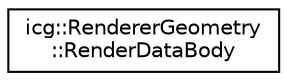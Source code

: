 digraph "Graphical Class Hierarchy"
{
 // LATEX_PDF_SIZE
  edge [fontname="Helvetica",fontsize="10",labelfontname="Helvetica",labelfontsize="10"];
  node [fontname="Helvetica",fontsize="10",shape=record];
  rankdir="LR";
  Node0 [label="icg::RendererGeometry\l::RenderDataBody",height=0.2,width=0.4,color="black", fillcolor="white", style="filled",URL="$structicg_1_1RendererGeometry_1_1RenderDataBody.html",tooltip=" "];
}
